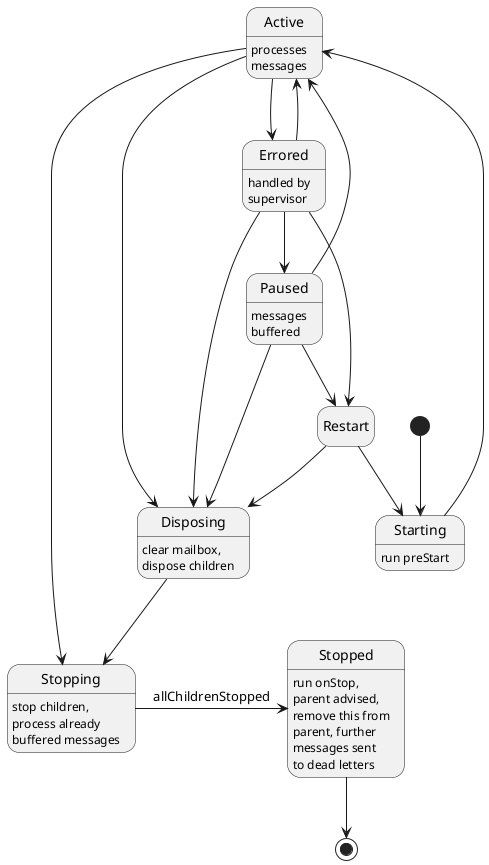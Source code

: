 @startuml
hide empty description
[*] --> Starting 
Starting --> Active
Active --> Stopping
Stopping -> Stopped: allChildrenStopped
Active --> Disposing
Disposing --> Stopping
Paused --> Restart
Paused --> Active
Restart --> Starting
Paused --> Disposing
Stopped --> [*]
Active --> Errored
Errored --> Active
Errored --> Disposing
Errored --> Restart
Errored --> Paused
Restart --> Disposing

Active: processes\nmessages
Stopping: stop children,\nprocess already\nbuffered messages
Stopped: run onStop,\nparent advised,\nremove this from\nparent, further\nmessages sent\nto dead letters
Paused: messages\nbuffered
Errored: handled by\nsupervisor
Starting: run preStart
Disposing: clear mailbox,\ndispose children

@enduml